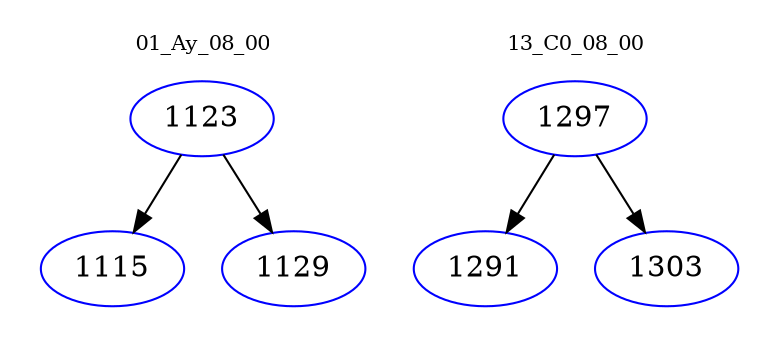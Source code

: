 digraph{
subgraph cluster_0 {
color = white
label = "01_Ay_08_00";
fontsize=10;
T0_1123 [label="1123", color="blue"]
T0_1123 -> T0_1115 [color="black"]
T0_1115 [label="1115", color="blue"]
T0_1123 -> T0_1129 [color="black"]
T0_1129 [label="1129", color="blue"]
}
subgraph cluster_1 {
color = white
label = "13_C0_08_00";
fontsize=10;
T1_1297 [label="1297", color="blue"]
T1_1297 -> T1_1291 [color="black"]
T1_1291 [label="1291", color="blue"]
T1_1297 -> T1_1303 [color="black"]
T1_1303 [label="1303", color="blue"]
}
}
